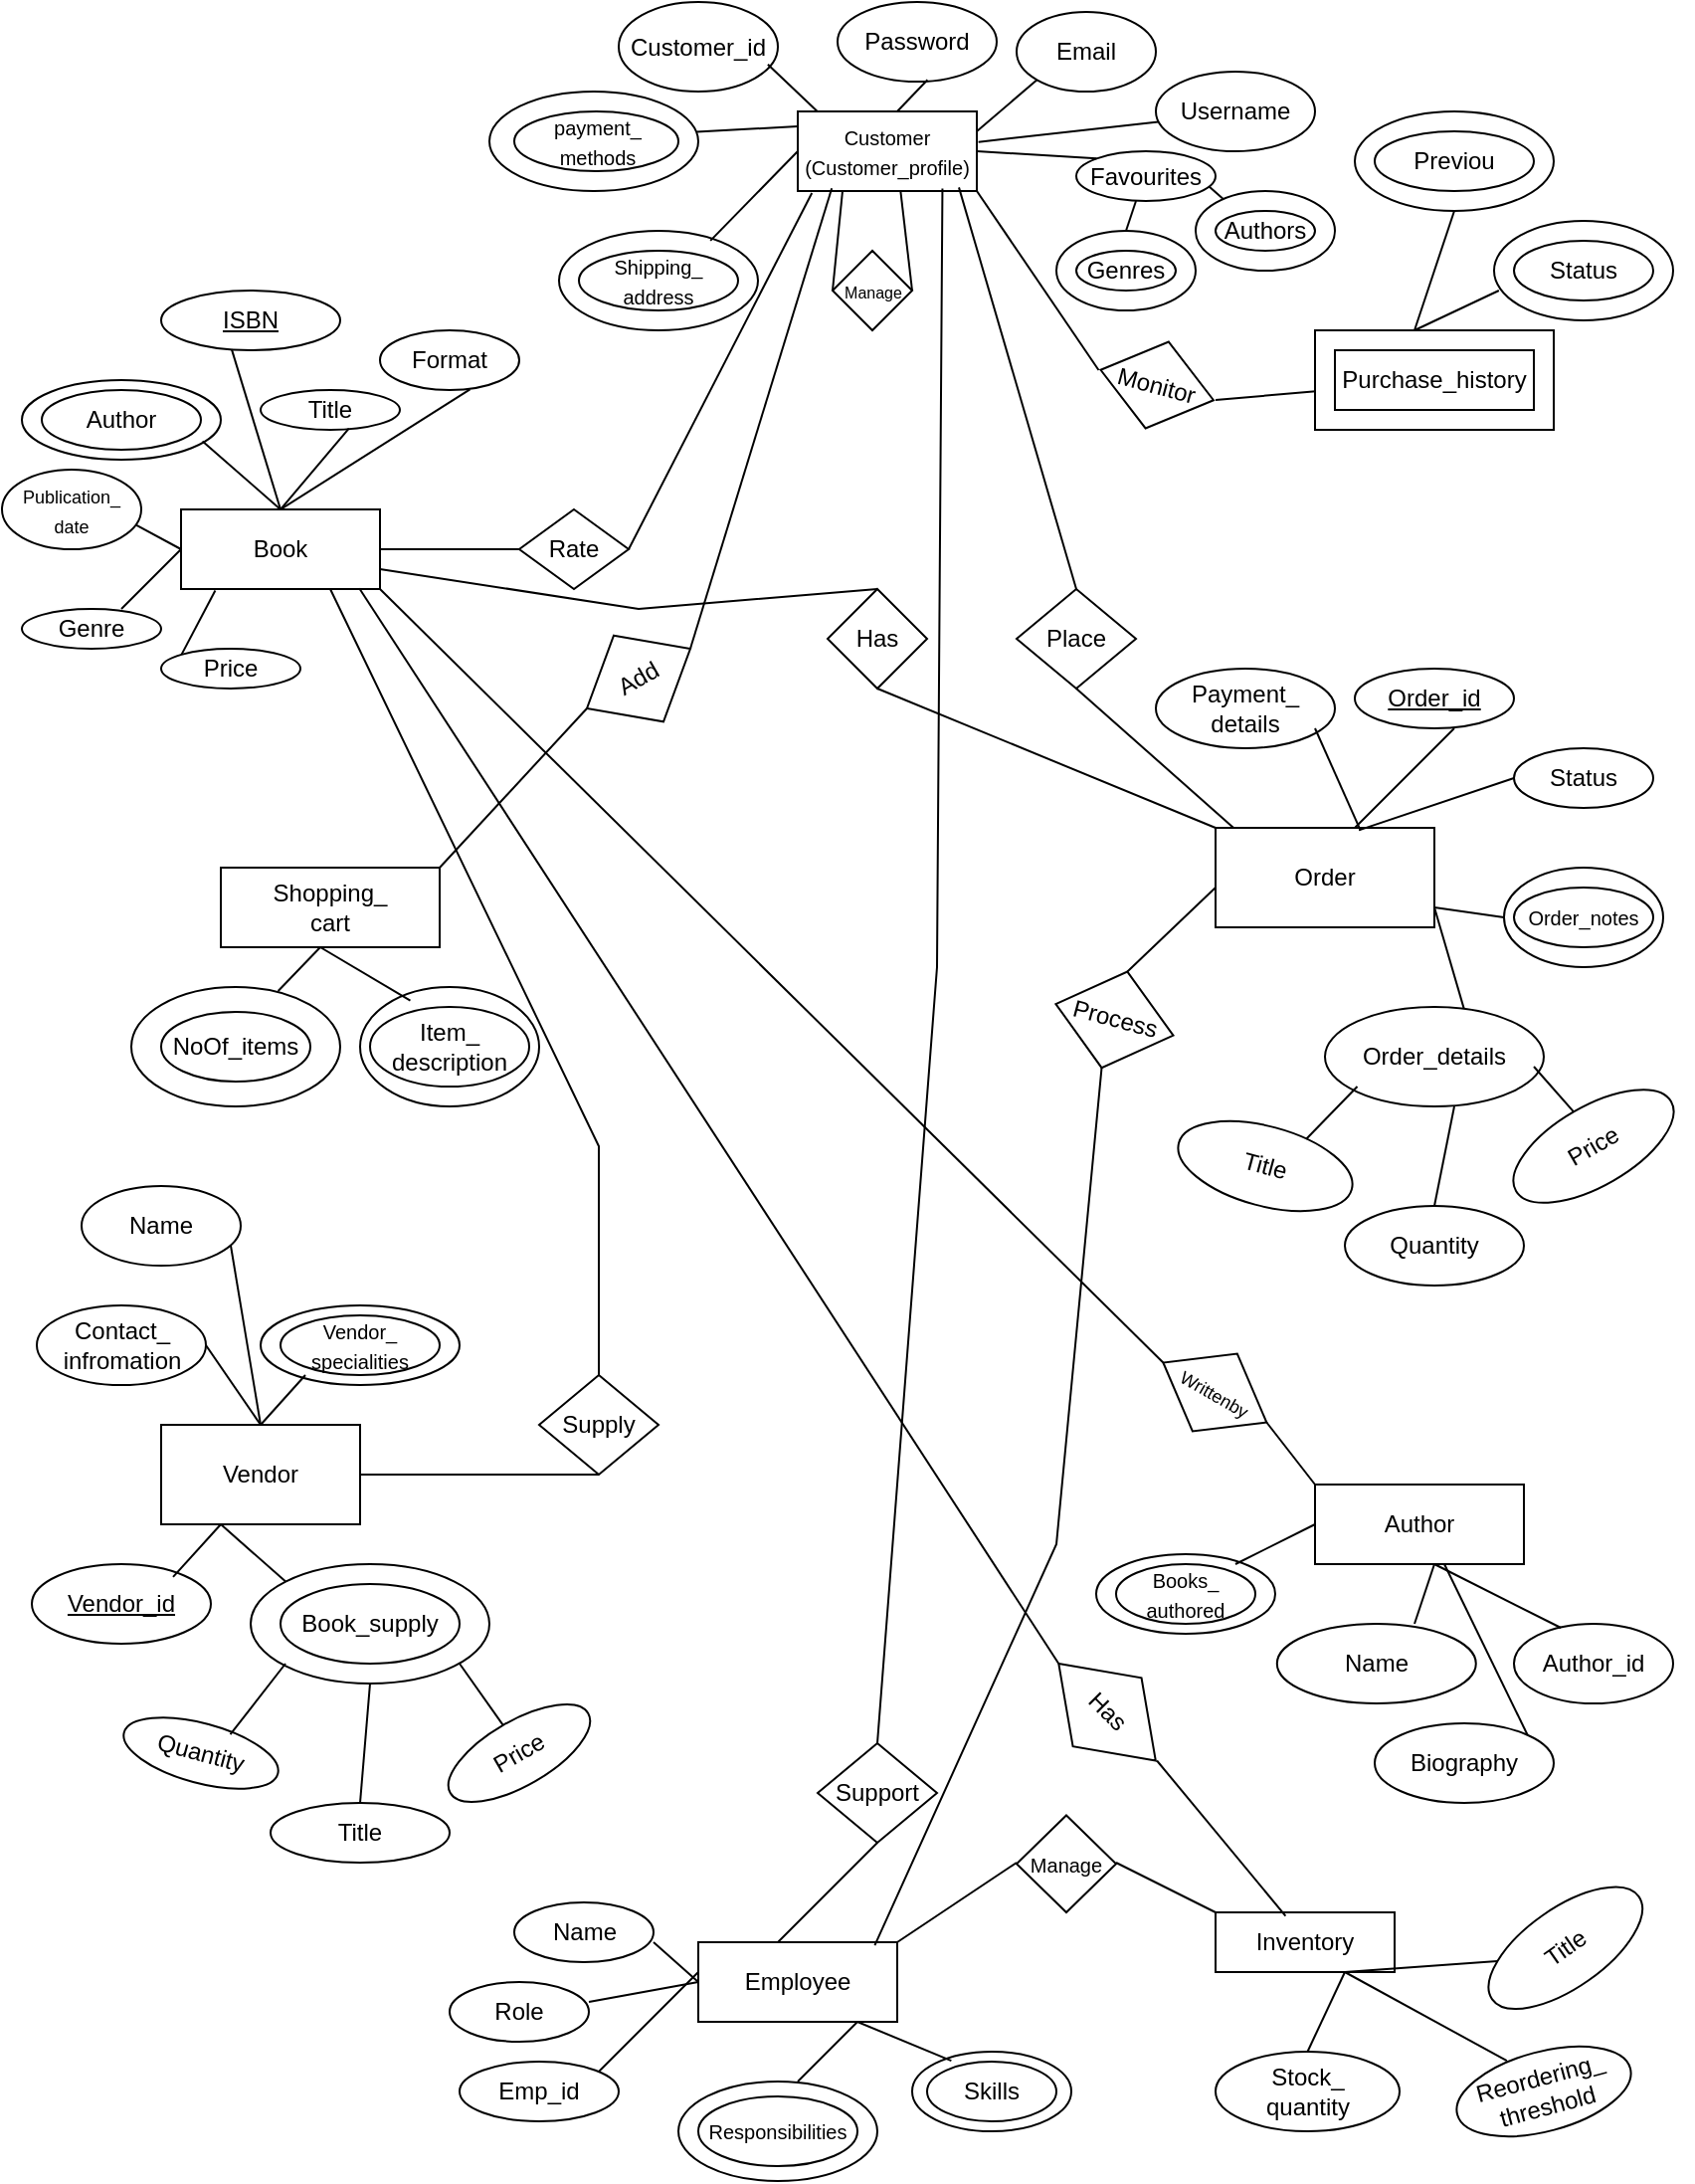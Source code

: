 <mxfile version="21.7.2" type="github">
  <diagram id="R2lEEEUBdFMjLlhIrx00" name="Page-1">
    <mxGraphModel dx="1400" dy="712" grid="1" gridSize="10" guides="1" tooltips="1" connect="1" arrows="1" fold="1" page="1" pageScale="1" pageWidth="850" pageHeight="1100" math="0" shadow="0" extFonts="Permanent Marker^https://fonts.googleapis.com/css?family=Permanent+Marker">
      <root>
        <mxCell id="0" />
        <mxCell id="1" parent="0" />
        <mxCell id="dAIizuToib5jn1bx-SM9-112" value="" style="ellipse;whiteSpace=wrap;html=1;" vertex="1" parent="1">
          <mxGeometry x="457.5" y="1035" width="80" height="40" as="geometry" />
        </mxCell>
        <mxCell id="dAIizuToib5jn1bx-SM9-104" value="" style="ellipse;whiteSpace=wrap;html=1;" vertex="1" parent="1">
          <mxGeometry x="550" y="785" width="90" height="40" as="geometry" />
        </mxCell>
        <mxCell id="dAIizuToib5jn1bx-SM9-101" value="" style="ellipse;whiteSpace=wrap;html=1;" vertex="1" parent="1">
          <mxGeometry x="180" y="500" width="90" height="60" as="geometry" />
        </mxCell>
        <mxCell id="dAIizuToib5jn1bx-SM9-100" value="" style="ellipse;whiteSpace=wrap;html=1;" vertex="1" parent="1">
          <mxGeometry x="65" y="500" width="105" height="60" as="geometry" />
        </mxCell>
        <mxCell id="dAIizuToib5jn1bx-SM9-93" value="Price" style="ellipse;whiteSpace=wrap;html=1;rotation=-30;" vertex="1" parent="1">
          <mxGeometry x="220" y="868.75" width="80" height="32.5" as="geometry" />
        </mxCell>
        <mxCell id="dAIizuToib5jn1bx-SM9-85" value="" style="ellipse;whiteSpace=wrap;html=1;" vertex="1" parent="1">
          <mxGeometry x="130" y="660" width="100" height="40" as="geometry" />
        </mxCell>
        <mxCell id="dAIizuToib5jn1bx-SM9-65" value="" style="ellipse;whiteSpace=wrap;html=1;" vertex="1" parent="1">
          <mxGeometry x="755" y="440" width="80" height="50" as="geometry" />
        </mxCell>
        <mxCell id="dAIizuToib5jn1bx-SM9-63" value="" style="ellipse;whiteSpace=wrap;html=1;" vertex="1" parent="1">
          <mxGeometry x="750" y="115" width="90" height="50" as="geometry" />
        </mxCell>
        <mxCell id="dAIizuToib5jn1bx-SM9-60" value="" style="rounded=0;whiteSpace=wrap;html=1;" vertex="1" parent="1">
          <mxGeometry x="660" y="170" width="120" height="50" as="geometry" />
        </mxCell>
        <mxCell id="dAIizuToib5jn1bx-SM9-46" value="" style="ellipse;whiteSpace=wrap;html=1;" vertex="1" parent="1">
          <mxGeometry x="10" y="195" width="100" height="40" as="geometry" />
        </mxCell>
        <mxCell id="dAIizuToib5jn1bx-SM9-16" value="" style="ellipse;whiteSpace=wrap;html=1;" vertex="1" parent="1">
          <mxGeometry x="530" y="120" width="70" height="40" as="geometry" />
        </mxCell>
        <mxCell id="dAIizuToib5jn1bx-SM9-13" value="" style="ellipse;whiteSpace=wrap;html=1;" vertex="1" parent="1">
          <mxGeometry x="600" y="100" width="70" height="40" as="geometry" />
        </mxCell>
        <mxCell id="dAIizuToib5jn1bx-SM9-12" value="" style="ellipse;whiteSpace=wrap;html=1;" vertex="1" parent="1">
          <mxGeometry x="280" y="120" width="100" height="50" as="geometry" />
        </mxCell>
        <mxCell id="dAIizuToib5jn1bx-SM9-10" value="" style="ellipse;whiteSpace=wrap;html=1;" vertex="1" parent="1">
          <mxGeometry x="245" y="50" width="105" height="50" as="geometry" />
        </mxCell>
        <mxCell id="dAIizuToib5jn1bx-SM9-9" value="Favourites" style="ellipse;whiteSpace=wrap;html=1;" vertex="1" parent="1">
          <mxGeometry x="540" y="80" width="70" height="25" as="geometry" />
        </mxCell>
        <mxCell id="dAIizuToib5jn1bx-SM9-1" value="&lt;font style=&quot;font-size: 10px;&quot;&gt;Customer&lt;br&gt;(Customer_profile)&lt;/font&gt;" style="rounded=0;whiteSpace=wrap;html=1;" vertex="1" parent="1">
          <mxGeometry x="400" y="60" width="90" height="40" as="geometry" />
        </mxCell>
        <mxCell id="dAIizuToib5jn1bx-SM9-2" value="&lt;font style=&quot;font-size: 10px;&quot;&gt;payment_&lt;br&gt;methods&lt;/font&gt;" style="ellipse;whiteSpace=wrap;html=1;" vertex="1" parent="1">
          <mxGeometry x="257.5" y="60" width="82.5" height="30" as="geometry" />
        </mxCell>
        <mxCell id="dAIizuToib5jn1bx-SM9-3" value="&lt;font style=&quot;font-size: 10px;&quot;&gt;Shipping_&lt;br&gt;address&lt;/font&gt;" style="ellipse;whiteSpace=wrap;html=1;" vertex="1" parent="1">
          <mxGeometry x="290" y="130" width="80" height="30" as="geometry" />
        </mxCell>
        <mxCell id="dAIizuToib5jn1bx-SM9-5" value="Password" style="ellipse;whiteSpace=wrap;html=1;" vertex="1" parent="1">
          <mxGeometry x="420" y="5" width="80" height="40" as="geometry" />
        </mxCell>
        <mxCell id="dAIizuToib5jn1bx-SM9-6" value="Username" style="ellipse;whiteSpace=wrap;html=1;" vertex="1" parent="1">
          <mxGeometry x="580" y="40" width="80" height="40" as="geometry" />
        </mxCell>
        <mxCell id="dAIizuToib5jn1bx-SM9-7" value="Email" style="ellipse;whiteSpace=wrap;html=1;" vertex="1" parent="1">
          <mxGeometry x="510" y="10" width="70" height="40" as="geometry" />
        </mxCell>
        <mxCell id="dAIizuToib5jn1bx-SM9-8" value="Customer_id" style="ellipse;whiteSpace=wrap;html=1;" vertex="1" parent="1">
          <mxGeometry x="310" y="5" width="80" height="45" as="geometry" />
        </mxCell>
        <mxCell id="dAIizuToib5jn1bx-SM9-14" value="Authors" style="ellipse;whiteSpace=wrap;html=1;" vertex="1" parent="1">
          <mxGeometry x="610" y="110" width="50" height="20" as="geometry" />
        </mxCell>
        <mxCell id="dAIizuToib5jn1bx-SM9-15" value="Genres" style="ellipse;whiteSpace=wrap;html=1;" vertex="1" parent="1">
          <mxGeometry x="540" y="130" width="50" height="20" as="geometry" />
        </mxCell>
        <mxCell id="dAIizuToib5jn1bx-SM9-20" value="" style="endArrow=none;html=1;rounded=0;exitX=0.5;exitY=0;exitDx=0;exitDy=0;" edge="1" parent="1" source="dAIizuToib5jn1bx-SM9-16">
          <mxGeometry width="50" height="50" relative="1" as="geometry">
            <mxPoint x="560" y="135" as="sourcePoint" />
            <mxPoint x="570" y="105" as="targetPoint" />
          </mxGeometry>
        </mxCell>
        <mxCell id="dAIizuToib5jn1bx-SM9-21" value="" style="endArrow=none;html=1;rounded=0;entryX=0.2;entryY=0.103;entryDx=0;entryDy=0;entryPerimeter=0;exitX=0.954;exitY=0.709;exitDx=0;exitDy=0;exitPerimeter=0;" edge="1" parent="1" source="dAIizuToib5jn1bx-SM9-9" target="dAIizuToib5jn1bx-SM9-13">
          <mxGeometry width="50" height="50" relative="1" as="geometry">
            <mxPoint x="590" y="80" as="sourcePoint" />
            <mxPoint x="630" y="120" as="targetPoint" />
          </mxGeometry>
        </mxCell>
        <mxCell id="dAIizuToib5jn1bx-SM9-22" value="" style="endArrow=none;html=1;rounded=0;exitX=1;exitY=0.5;exitDx=0;exitDy=0;entryX=0;entryY=0;entryDx=0;entryDy=0;" edge="1" parent="1" source="dAIizuToib5jn1bx-SM9-1" target="dAIizuToib5jn1bx-SM9-9">
          <mxGeometry width="50" height="50" relative="1" as="geometry">
            <mxPoint x="500" y="117.5" as="sourcePoint" />
            <mxPoint x="550" y="67.5" as="targetPoint" />
          </mxGeometry>
        </mxCell>
        <mxCell id="dAIizuToib5jn1bx-SM9-23" value="" style="endArrow=none;html=1;rounded=0;entryX=0;entryY=1;entryDx=0;entryDy=0;" edge="1" parent="1" target="dAIizuToib5jn1bx-SM9-7">
          <mxGeometry width="50" height="50" relative="1" as="geometry">
            <mxPoint x="490" y="70" as="sourcePoint" />
            <mxPoint x="520" y="50" as="targetPoint" />
          </mxGeometry>
        </mxCell>
        <mxCell id="dAIizuToib5jn1bx-SM9-24" value="" style="endArrow=none;html=1;rounded=0;entryX=0.015;entryY=0.63;entryDx=0;entryDy=0;entryPerimeter=0;exitX=1.009;exitY=0.383;exitDx=0;exitDy=0;exitPerimeter=0;" edge="1" parent="1" source="dAIizuToib5jn1bx-SM9-1" target="dAIizuToib5jn1bx-SM9-6">
          <mxGeometry width="50" height="50" relative="1" as="geometry">
            <mxPoint x="470" y="90" as="sourcePoint" />
            <mxPoint x="520" y="40" as="targetPoint" />
          </mxGeometry>
        </mxCell>
        <mxCell id="dAIizuToib5jn1bx-SM9-25" value="" style="endArrow=none;html=1;rounded=0;entryX=0.565;entryY=0.978;entryDx=0;entryDy=0;entryPerimeter=0;" edge="1" parent="1" target="dAIizuToib5jn1bx-SM9-5">
          <mxGeometry width="50" height="50" relative="1" as="geometry">
            <mxPoint x="450" y="60" as="sourcePoint" />
            <mxPoint x="500" y="10" as="targetPoint" />
          </mxGeometry>
        </mxCell>
        <mxCell id="dAIizuToib5jn1bx-SM9-26" value="" style="endArrow=none;html=1;rounded=0;entryX=0.108;entryY=-0.003;entryDx=0;entryDy=0;entryPerimeter=0;exitX=0.937;exitY=0.698;exitDx=0;exitDy=0;exitPerimeter=0;" edge="1" parent="1" source="dAIizuToib5jn1bx-SM9-8" target="dAIizuToib5jn1bx-SM9-1">
          <mxGeometry width="50" height="50" relative="1" as="geometry">
            <mxPoint x="360" y="80" as="sourcePoint" />
            <mxPoint x="410" y="30" as="targetPoint" />
          </mxGeometry>
        </mxCell>
        <mxCell id="dAIizuToib5jn1bx-SM9-27" value="" style="endArrow=none;html=1;rounded=0;exitX=0.992;exitY=0.405;exitDx=0;exitDy=0;exitPerimeter=0;" edge="1" parent="1" source="dAIizuToib5jn1bx-SM9-10">
          <mxGeometry width="50" height="50" relative="1" as="geometry">
            <mxPoint x="350" y="117.5" as="sourcePoint" />
            <mxPoint x="400" y="67.5" as="targetPoint" />
          </mxGeometry>
        </mxCell>
        <mxCell id="dAIizuToib5jn1bx-SM9-28" value="" style="endArrow=none;html=1;rounded=0;exitX=0.761;exitY=0.099;exitDx=0;exitDy=0;exitPerimeter=0;" edge="1" parent="1" source="dAIizuToib5jn1bx-SM9-12">
          <mxGeometry width="50" height="50" relative="1" as="geometry">
            <mxPoint x="360" y="120" as="sourcePoint" />
            <mxPoint x="400" y="80" as="targetPoint" />
          </mxGeometry>
        </mxCell>
        <mxCell id="dAIizuToib5jn1bx-SM9-31" value="Book" style="rounded=0;whiteSpace=wrap;html=1;" vertex="1" parent="1">
          <mxGeometry x="90" y="260" width="100" height="40" as="geometry" />
        </mxCell>
        <mxCell id="dAIizuToib5jn1bx-SM9-32" value="Order" style="rounded=0;whiteSpace=wrap;html=1;" vertex="1" parent="1">
          <mxGeometry x="610" y="420" width="110" height="50" as="geometry" />
        </mxCell>
        <mxCell id="dAIizuToib5jn1bx-SM9-33" value="Purchase_history" style="rounded=0;whiteSpace=wrap;html=1;" vertex="1" parent="1">
          <mxGeometry x="670" y="180" width="100" height="30" as="geometry" />
        </mxCell>
        <mxCell id="dAIizuToib5jn1bx-SM9-45" value="Author" style="ellipse;whiteSpace=wrap;html=1;" vertex="1" parent="1">
          <mxGeometry x="20" y="200" width="80" height="30" as="geometry" />
        </mxCell>
        <mxCell id="dAIizuToib5jn1bx-SM9-47" value="&lt;u&gt;ISBN&lt;/u&gt;" style="ellipse;whiteSpace=wrap;html=1;" vertex="1" parent="1">
          <mxGeometry x="80" y="150" width="90" height="30" as="geometry" />
        </mxCell>
        <mxCell id="dAIizuToib5jn1bx-SM9-48" value="Title" style="ellipse;whiteSpace=wrap;html=1;" vertex="1" parent="1">
          <mxGeometry x="130" y="200" width="70" height="20" as="geometry" />
        </mxCell>
        <mxCell id="dAIizuToib5jn1bx-SM9-49" value="Format" style="ellipse;whiteSpace=wrap;html=1;" vertex="1" parent="1">
          <mxGeometry x="190" y="170" width="70" height="30" as="geometry" />
        </mxCell>
        <mxCell id="dAIizuToib5jn1bx-SM9-50" value="&lt;font style=&quot;font-size: 9px;&quot;&gt;Publication_&lt;br&gt;date&lt;/font&gt;" style="ellipse;whiteSpace=wrap;html=1;" vertex="1" parent="1">
          <mxGeometry y="240" width="70" height="40" as="geometry" />
        </mxCell>
        <mxCell id="dAIizuToib5jn1bx-SM9-51" value="Genre" style="ellipse;whiteSpace=wrap;html=1;" vertex="1" parent="1">
          <mxGeometry x="10" y="310" width="70" height="20" as="geometry" />
        </mxCell>
        <mxCell id="dAIizuToib5jn1bx-SM9-52" value="Price" style="ellipse;whiteSpace=wrap;html=1;" vertex="1" parent="1">
          <mxGeometry x="80" y="330" width="70" height="20" as="geometry" />
        </mxCell>
        <mxCell id="dAIizuToib5jn1bx-SM9-53" value="" style="endArrow=none;html=1;rounded=0;exitX=0.5;exitY=0;exitDx=0;exitDy=0;entryX=0.646;entryY=0.99;entryDx=0;entryDy=0;entryPerimeter=0;" edge="1" parent="1" source="dAIizuToib5jn1bx-SM9-31" target="dAIizuToib5jn1bx-SM9-49">
          <mxGeometry width="50" height="50" relative="1" as="geometry">
            <mxPoint x="170" y="250" as="sourcePoint" />
            <mxPoint x="220" y="200" as="targetPoint" />
          </mxGeometry>
        </mxCell>
        <mxCell id="dAIizuToib5jn1bx-SM9-54" value="" style="endArrow=none;html=1;rounded=0;entryX=0.634;entryY=0.967;entryDx=0;entryDy=0;entryPerimeter=0;" edge="1" parent="1" target="dAIizuToib5jn1bx-SM9-48">
          <mxGeometry width="50" height="50" relative="1" as="geometry">
            <mxPoint x="140" y="260" as="sourcePoint" />
            <mxPoint x="190" y="210" as="targetPoint" />
          </mxGeometry>
        </mxCell>
        <mxCell id="dAIizuToib5jn1bx-SM9-55" value="" style="endArrow=none;html=1;rounded=0;entryX=0.394;entryY=0.986;entryDx=0;entryDy=0;entryPerimeter=0;" edge="1" parent="1" target="dAIizuToib5jn1bx-SM9-47">
          <mxGeometry width="50" height="50" relative="1" as="geometry">
            <mxPoint x="140" y="260" as="sourcePoint" />
            <mxPoint x="190" y="210" as="targetPoint" />
          </mxGeometry>
        </mxCell>
        <mxCell id="dAIizuToib5jn1bx-SM9-56" value="" style="endArrow=none;html=1;rounded=0;entryX=0.908;entryY=0.769;entryDx=0;entryDy=0;entryPerimeter=0;" edge="1" parent="1" target="dAIizuToib5jn1bx-SM9-46">
          <mxGeometry width="50" height="50" relative="1" as="geometry">
            <mxPoint x="140" y="260" as="sourcePoint" />
            <mxPoint x="190" y="210" as="targetPoint" />
          </mxGeometry>
        </mxCell>
        <mxCell id="dAIizuToib5jn1bx-SM9-57" value="" style="endArrow=none;html=1;rounded=0;exitX=0.963;exitY=0.695;exitDx=0;exitDy=0;exitPerimeter=0;" edge="1" parent="1" source="dAIizuToib5jn1bx-SM9-50">
          <mxGeometry width="50" height="50" relative="1" as="geometry">
            <mxPoint x="40" y="330" as="sourcePoint" />
            <mxPoint x="90" y="280" as="targetPoint" />
          </mxGeometry>
        </mxCell>
        <mxCell id="dAIizuToib5jn1bx-SM9-58" value="" style="endArrow=none;html=1;rounded=0;" edge="1" parent="1">
          <mxGeometry width="50" height="50" relative="1" as="geometry">
            <mxPoint x="60" y="310" as="sourcePoint" />
            <mxPoint x="90" y="280" as="targetPoint" />
          </mxGeometry>
        </mxCell>
        <mxCell id="dAIizuToib5jn1bx-SM9-59" value="" style="endArrow=none;html=1;rounded=0;exitX=0;exitY=0;exitDx=0;exitDy=0;entryX=0.172;entryY=1.018;entryDx=0;entryDy=0;entryPerimeter=0;" edge="1" parent="1" source="dAIizuToib5jn1bx-SM9-52" target="dAIizuToib5jn1bx-SM9-31">
          <mxGeometry width="50" height="50" relative="1" as="geometry">
            <mxPoint x="40" y="330" as="sourcePoint" />
            <mxPoint x="90" y="280" as="targetPoint" />
          </mxGeometry>
        </mxCell>
        <mxCell id="dAIizuToib5jn1bx-SM9-61" value="Status" style="ellipse;whiteSpace=wrap;html=1;" vertex="1" parent="1">
          <mxGeometry x="760" y="125" width="70" height="30" as="geometry" />
        </mxCell>
        <mxCell id="dAIizuToib5jn1bx-SM9-62" value="" style="ellipse;whiteSpace=wrap;html=1;" vertex="1" parent="1">
          <mxGeometry x="680" y="60" width="100" height="50" as="geometry" />
        </mxCell>
        <mxCell id="dAIizuToib5jn1bx-SM9-64" value="Previou" style="ellipse;whiteSpace=wrap;html=1;" vertex="1" parent="1">
          <mxGeometry x="690" y="70" width="80" height="30" as="geometry" />
        </mxCell>
        <mxCell id="dAIizuToib5jn1bx-SM9-66" value="&lt;font style=&quot;font-size: 10px;&quot;&gt;Order_notes&lt;/font&gt;" style="ellipse;whiteSpace=wrap;html=1;" vertex="1" parent="1">
          <mxGeometry x="760" y="450" width="70" height="30" as="geometry" />
        </mxCell>
        <mxCell id="dAIizuToib5jn1bx-SM9-67" value="Status" style="ellipse;whiteSpace=wrap;html=1;" vertex="1" parent="1">
          <mxGeometry x="760" y="380" width="70" height="30" as="geometry" />
        </mxCell>
        <mxCell id="dAIizuToib5jn1bx-SM9-68" value="&lt;u&gt;Order_id&lt;/u&gt;" style="ellipse;whiteSpace=wrap;html=1;" vertex="1" parent="1">
          <mxGeometry x="680" y="340" width="80" height="30" as="geometry" />
        </mxCell>
        <mxCell id="dAIizuToib5jn1bx-SM9-70" value="Price" style="ellipse;whiteSpace=wrap;html=1;rotation=-30;" vertex="1" parent="1">
          <mxGeometry x="755" y="560" width="90" height="40" as="geometry" />
        </mxCell>
        <mxCell id="dAIizuToib5jn1bx-SM9-71" value="Quantity" style="ellipse;whiteSpace=wrap;html=1;" vertex="1" parent="1">
          <mxGeometry x="675" y="610" width="90" height="40" as="geometry" />
        </mxCell>
        <mxCell id="dAIizuToib5jn1bx-SM9-72" value="Title" style="ellipse;whiteSpace=wrap;html=1;rotation=15;" vertex="1" parent="1">
          <mxGeometry x="590" y="570" width="90" height="40" as="geometry" />
        </mxCell>
        <mxCell id="dAIizuToib5jn1bx-SM9-73" value="Order_details" style="ellipse;whiteSpace=wrap;html=1;" vertex="1" parent="1">
          <mxGeometry x="665" y="510" width="110" height="50" as="geometry" />
        </mxCell>
        <mxCell id="dAIizuToib5jn1bx-SM9-75" value="Vendor" style="rounded=0;whiteSpace=wrap;html=1;" vertex="1" parent="1">
          <mxGeometry x="80" y="720" width="100" height="50" as="geometry" />
        </mxCell>
        <mxCell id="dAIizuToib5jn1bx-SM9-78" value="Author" style="rounded=0;whiteSpace=wrap;html=1;" vertex="1" parent="1">
          <mxGeometry x="660" y="750" width="105" height="40" as="geometry" />
        </mxCell>
        <mxCell id="dAIizuToib5jn1bx-SM9-86" value="&lt;font style=&quot;font-size: 10px;&quot;&gt;Vendor_&lt;br&gt;specialities&lt;/font&gt;" style="ellipse;whiteSpace=wrap;html=1;" vertex="1" parent="1">
          <mxGeometry x="140" y="665" width="80" height="30" as="geometry" />
        </mxCell>
        <mxCell id="dAIizuToib5jn1bx-SM9-87" value="&lt;u&gt;Vendor_id&lt;/u&gt;" style="ellipse;whiteSpace=wrap;html=1;" vertex="1" parent="1">
          <mxGeometry x="15" y="790" width="90" height="40" as="geometry" />
        </mxCell>
        <mxCell id="dAIizuToib5jn1bx-SM9-88" value="Name" style="ellipse;whiteSpace=wrap;html=1;" vertex="1" parent="1">
          <mxGeometry x="40" y="600" width="80" height="40" as="geometry" />
        </mxCell>
        <mxCell id="dAIizuToib5jn1bx-SM9-89" value="&lt;font style=&quot;font-size: 12px;&quot;&gt;Contact_&lt;br&gt;infromation&lt;/font&gt;" style="ellipse;whiteSpace=wrap;html=1;" vertex="1" parent="1">
          <mxGeometry x="17.5" y="660" width="85" height="40" as="geometry" />
        </mxCell>
        <mxCell id="dAIizuToib5jn1bx-SM9-90" value="Title" style="ellipse;whiteSpace=wrap;html=1;" vertex="1" parent="1">
          <mxGeometry x="135" y="910" width="90" height="30" as="geometry" />
        </mxCell>
        <mxCell id="dAIizuToib5jn1bx-SM9-91" value="Quantity" style="ellipse;whiteSpace=wrap;html=1;rotation=15;" vertex="1" parent="1">
          <mxGeometry x="60" y="870" width="80" height="30" as="geometry" />
        </mxCell>
        <mxCell id="dAIizuToib5jn1bx-SM9-92" value="" style="ellipse;whiteSpace=wrap;html=1;" vertex="1" parent="1">
          <mxGeometry x="125" y="790" width="120" height="60" as="geometry" />
        </mxCell>
        <mxCell id="dAIizuToib5jn1bx-SM9-94" value="Book_supply" style="ellipse;whiteSpace=wrap;html=1;" vertex="1" parent="1">
          <mxGeometry x="140" y="800" width="90" height="40" as="geometry" />
        </mxCell>
        <mxCell id="dAIizuToib5jn1bx-SM9-95" value="Payment_&lt;br&gt;details" style="ellipse;whiteSpace=wrap;html=1;" vertex="1" parent="1">
          <mxGeometry x="580" y="340" width="90" height="40" as="geometry" />
        </mxCell>
        <mxCell id="dAIizuToib5jn1bx-SM9-97" value="Shopping_&lt;br&gt;cart" style="rounded=0;whiteSpace=wrap;html=1;" vertex="1" parent="1">
          <mxGeometry x="110" y="440" width="110" height="40" as="geometry" />
        </mxCell>
        <mxCell id="dAIizuToib5jn1bx-SM9-98" value="NoOf_items" style="ellipse;whiteSpace=wrap;html=1;" vertex="1" parent="1">
          <mxGeometry x="80" y="512.5" width="75" height="35" as="geometry" />
        </mxCell>
        <mxCell id="dAIizuToib5jn1bx-SM9-99" value="Item_&lt;br&gt;description" style="ellipse;whiteSpace=wrap;html=1;" vertex="1" parent="1">
          <mxGeometry x="185" y="510" width="80" height="40" as="geometry" />
        </mxCell>
        <mxCell id="dAIizuToib5jn1bx-SM9-105" value="&lt;font style=&quot;font-size: 10px;&quot;&gt;Books_&lt;br&gt;authored&lt;/font&gt;" style="ellipse;whiteSpace=wrap;html=1;" vertex="1" parent="1">
          <mxGeometry x="560" y="790" width="70" height="30" as="geometry" />
        </mxCell>
        <mxCell id="dAIizuToib5jn1bx-SM9-106" value="Author_id" style="ellipse;whiteSpace=wrap;html=1;" vertex="1" parent="1">
          <mxGeometry x="760" y="820" width="80" height="40" as="geometry" />
        </mxCell>
        <mxCell id="dAIizuToib5jn1bx-SM9-107" value="Biography" style="ellipse;whiteSpace=wrap;html=1;" vertex="1" parent="1">
          <mxGeometry x="690" y="870" width="90" height="40" as="geometry" />
        </mxCell>
        <mxCell id="dAIizuToib5jn1bx-SM9-108" value="Name" style="ellipse;whiteSpace=wrap;html=1;" vertex="1" parent="1">
          <mxGeometry x="640.9" y="820" width="100" height="40" as="geometry" />
        </mxCell>
        <mxCell id="dAIizuToib5jn1bx-SM9-109" value="Employee" style="rounded=0;whiteSpace=wrap;html=1;" vertex="1" parent="1">
          <mxGeometry x="350" y="980" width="100" height="40" as="geometry" />
        </mxCell>
        <mxCell id="dAIizuToib5jn1bx-SM9-110" value="Skills" style="ellipse;whiteSpace=wrap;html=1;" vertex="1" parent="1">
          <mxGeometry x="465" y="1040" width="65" height="30" as="geometry" />
        </mxCell>
        <mxCell id="dAIizuToib5jn1bx-SM9-111" value="" style="ellipse;whiteSpace=wrap;html=1;" vertex="1" parent="1">
          <mxGeometry x="340" y="1050" width="100" height="50" as="geometry" />
        </mxCell>
        <mxCell id="dAIizuToib5jn1bx-SM9-113" value="&lt;font style=&quot;font-size: 10px;&quot;&gt;Responsibilities&lt;/font&gt;" style="ellipse;whiteSpace=wrap;html=1;" vertex="1" parent="1">
          <mxGeometry x="350" y="1057.5" width="80" height="35" as="geometry" />
        </mxCell>
        <mxCell id="dAIizuToib5jn1bx-SM9-114" value="Name" style="ellipse;whiteSpace=wrap;html=1;" vertex="1" parent="1">
          <mxGeometry x="257.5" y="960" width="70" height="30" as="geometry" />
        </mxCell>
        <mxCell id="dAIizuToib5jn1bx-SM9-115" value="Emp_id" style="ellipse;whiteSpace=wrap;html=1;" vertex="1" parent="1">
          <mxGeometry x="230" y="1040" width="80" height="30" as="geometry" />
        </mxCell>
        <mxCell id="dAIizuToib5jn1bx-SM9-116" value="Role" style="ellipse;whiteSpace=wrap;html=1;" vertex="1" parent="1">
          <mxGeometry x="225" y="1000" width="70" height="30" as="geometry" />
        </mxCell>
        <mxCell id="dAIizuToib5jn1bx-SM9-117" value="Inventory" style="rounded=0;whiteSpace=wrap;html=1;" vertex="1" parent="1">
          <mxGeometry x="610" y="965" width="90" height="30" as="geometry" />
        </mxCell>
        <mxCell id="dAIizuToib5jn1bx-SM9-118" value="Title" style="ellipse;whiteSpace=wrap;html=1;rotation=-35;" vertex="1" parent="1">
          <mxGeometry x="740.9" y="962.87" width="90" height="40" as="geometry" />
        </mxCell>
        <mxCell id="dAIizuToib5jn1bx-SM9-119" value="Reordering_&lt;br&gt;threshold" style="ellipse;whiteSpace=wrap;html=1;rotation=-15;" vertex="1" parent="1">
          <mxGeometry x="730" y="1035" width="90" height="40" as="geometry" />
        </mxCell>
        <mxCell id="dAIizuToib5jn1bx-SM9-120" value="Stock_&lt;br&gt;quantity" style="ellipse;whiteSpace=wrap;html=1;" vertex="1" parent="1">
          <mxGeometry x="610" y="1035" width="92.5" height="40" as="geometry" />
        </mxCell>
        <mxCell id="dAIizuToib5jn1bx-SM9-121" value="" style="endArrow=none;html=1;rounded=0;entryX=0.5;entryY=1;entryDx=0;entryDy=0;" edge="1" parent="1" target="dAIizuToib5jn1bx-SM9-62">
          <mxGeometry width="50" height="50" relative="1" as="geometry">
            <mxPoint x="710" y="170" as="sourcePoint" />
            <mxPoint x="760" y="120" as="targetPoint" />
            <Array as="points" />
          </mxGeometry>
        </mxCell>
        <mxCell id="dAIizuToib5jn1bx-SM9-122" value="" style="endArrow=none;html=1;rounded=0;entryX=0.027;entryY=0.7;entryDx=0;entryDy=0;entryPerimeter=0;" edge="1" parent="1" target="dAIizuToib5jn1bx-SM9-63">
          <mxGeometry width="50" height="50" relative="1" as="geometry">
            <mxPoint x="710" y="170" as="sourcePoint" />
            <mxPoint x="760" y="120" as="targetPoint" />
          </mxGeometry>
        </mxCell>
        <mxCell id="dAIizuToib5jn1bx-SM9-123" value="" style="endArrow=none;html=1;rounded=0;exitX=0.703;exitY=0.033;exitDx=0;exitDy=0;exitPerimeter=0;" edge="1" parent="1" source="dAIizuToib5jn1bx-SM9-100">
          <mxGeometry width="50" height="50" relative="1" as="geometry">
            <mxPoint x="110" y="530" as="sourcePoint" />
            <mxPoint x="160" y="480" as="targetPoint" />
          </mxGeometry>
        </mxCell>
        <mxCell id="dAIizuToib5jn1bx-SM9-124" value="" style="endArrow=none;html=1;rounded=0;exitX=0.253;exitY=-0.08;exitDx=0;exitDy=0;exitPerimeter=0;" edge="1" parent="1" source="dAIizuToib5jn1bx-SM9-99">
          <mxGeometry width="50" height="50" relative="1" as="geometry">
            <mxPoint x="110" y="530" as="sourcePoint" />
            <mxPoint x="160" y="480" as="targetPoint" />
          </mxGeometry>
        </mxCell>
        <mxCell id="dAIizuToib5jn1bx-SM9-125" value="" style="endArrow=none;html=1;rounded=0;exitX=0.635;exitY=0.016;exitDx=0;exitDy=0;exitPerimeter=0;" edge="1" parent="1" source="dAIizuToib5jn1bx-SM9-73">
          <mxGeometry width="50" height="50" relative="1" as="geometry">
            <mxPoint x="670" y="510" as="sourcePoint" />
            <mxPoint x="720" y="460" as="targetPoint" />
          </mxGeometry>
        </mxCell>
        <mxCell id="dAIizuToib5jn1bx-SM9-126" value="" style="endArrow=none;html=1;rounded=0;entryX=0;entryY=0.5;entryDx=0;entryDy=0;" edge="1" parent="1" target="dAIizuToib5jn1bx-SM9-65">
          <mxGeometry width="50" height="50" relative="1" as="geometry">
            <mxPoint x="720" y="460" as="sourcePoint" />
            <mxPoint x="770" y="410" as="targetPoint" />
          </mxGeometry>
        </mxCell>
        <mxCell id="dAIizuToib5jn1bx-SM9-127" value="" style="endArrow=none;html=1;rounded=0;entryX=0;entryY=0.5;entryDx=0;entryDy=0;exitX=0.655;exitY=0.024;exitDx=0;exitDy=0;exitPerimeter=0;" edge="1" parent="1" source="dAIizuToib5jn1bx-SM9-32" target="dAIizuToib5jn1bx-SM9-67">
          <mxGeometry width="50" height="50" relative="1" as="geometry">
            <mxPoint x="700" y="420" as="sourcePoint" />
            <mxPoint x="750" y="370" as="targetPoint" />
          </mxGeometry>
        </mxCell>
        <mxCell id="dAIizuToib5jn1bx-SM9-128" value="" style="endArrow=none;html=1;rounded=0;exitX=0.662;exitY=0.024;exitDx=0;exitDy=0;exitPerimeter=0;" edge="1" parent="1" source="dAIizuToib5jn1bx-SM9-32">
          <mxGeometry width="50" height="50" relative="1" as="geometry">
            <mxPoint x="660" y="420" as="sourcePoint" />
            <mxPoint x="660" y="370" as="targetPoint" />
          </mxGeometry>
        </mxCell>
        <mxCell id="dAIizuToib5jn1bx-SM9-129" value="" style="endArrow=none;html=1;rounded=0;" edge="1" parent="1">
          <mxGeometry width="50" height="50" relative="1" as="geometry">
            <mxPoint x="680" y="420" as="sourcePoint" />
            <mxPoint x="730" y="370" as="targetPoint" />
          </mxGeometry>
        </mxCell>
        <mxCell id="dAIizuToib5jn1bx-SM9-130" value="" style="endArrow=none;html=1;rounded=0;exitX=0.5;exitY=0;exitDx=0;exitDy=0;" edge="1" parent="1" source="dAIizuToib5jn1bx-SM9-70">
          <mxGeometry width="50" height="50" relative="1" as="geometry">
            <mxPoint x="720" y="597.5" as="sourcePoint" />
            <mxPoint x="770" y="540" as="targetPoint" />
          </mxGeometry>
        </mxCell>
        <mxCell id="dAIizuToib5jn1bx-SM9-131" value="" style="endArrow=none;html=1;rounded=0;exitX=0.5;exitY=0;exitDx=0;exitDy=0;" edge="1" parent="1" source="dAIizuToib5jn1bx-SM9-71">
          <mxGeometry width="50" height="50" relative="1" as="geometry">
            <mxPoint x="680" y="610" as="sourcePoint" />
            <mxPoint x="730" y="560" as="targetPoint" />
          </mxGeometry>
        </mxCell>
        <mxCell id="dAIizuToib5jn1bx-SM9-132" value="" style="endArrow=none;html=1;rounded=0;exitX=0.682;exitY=0.038;exitDx=0;exitDy=0;exitPerimeter=0;" edge="1" parent="1" source="dAIizuToib5jn1bx-SM9-72">
          <mxGeometry width="50" height="50" relative="1" as="geometry">
            <mxPoint x="660" y="570" as="sourcePoint" />
            <mxPoint x="681.25" y="550" as="targetPoint" />
          </mxGeometry>
        </mxCell>
        <mxCell id="dAIizuToib5jn1bx-SM9-133" value="" style="endArrow=none;html=1;rounded=0;exitX=0.5;exitY=0;exitDx=0;exitDy=0;" edge="1" parent="1" source="dAIizuToib5jn1bx-SM9-75">
          <mxGeometry width="50" height="50" relative="1" as="geometry">
            <mxPoint x="102.5" y="745" as="sourcePoint" />
            <mxPoint x="152.5" y="695" as="targetPoint" />
          </mxGeometry>
        </mxCell>
        <mxCell id="dAIizuToib5jn1bx-SM9-134" value="" style="endArrow=none;html=1;rounded=0;exitX=0.5;exitY=0;exitDx=0;exitDy=0;" edge="1" parent="1" source="dAIizuToib5jn1bx-SM9-75">
          <mxGeometry width="50" height="50" relative="1" as="geometry">
            <mxPoint x="65" y="680" as="sourcePoint" />
            <mxPoint x="115" y="630" as="targetPoint" />
          </mxGeometry>
        </mxCell>
        <mxCell id="dAIizuToib5jn1bx-SM9-135" value="" style="endArrow=none;html=1;rounded=0;exitX=0.5;exitY=0;exitDx=0;exitDy=0;" edge="1" parent="1" source="dAIizuToib5jn1bx-SM9-75">
          <mxGeometry width="50" height="50" relative="1" as="geometry">
            <mxPoint x="52.5" y="730" as="sourcePoint" />
            <mxPoint x="102.5" y="680" as="targetPoint" />
          </mxGeometry>
        </mxCell>
        <mxCell id="dAIizuToib5jn1bx-SM9-136" value="" style="endArrow=none;html=1;rounded=0;exitX=0.789;exitY=0.16;exitDx=0;exitDy=0;exitPerimeter=0;" edge="1" parent="1" source="dAIizuToib5jn1bx-SM9-87">
          <mxGeometry width="50" height="50" relative="1" as="geometry">
            <mxPoint x="60" y="820" as="sourcePoint" />
            <mxPoint x="110" y="770" as="targetPoint" />
          </mxGeometry>
        </mxCell>
        <mxCell id="dAIizuToib5jn1bx-SM9-137" value="" style="endArrow=none;html=1;rounded=0;exitX=0;exitY=0;exitDx=0;exitDy=0;" edge="1" parent="1" source="dAIizuToib5jn1bx-SM9-92">
          <mxGeometry width="50" height="50" relative="1" as="geometry">
            <mxPoint x="60" y="820" as="sourcePoint" />
            <mxPoint x="110" y="770" as="targetPoint" />
          </mxGeometry>
        </mxCell>
        <mxCell id="dAIizuToib5jn1bx-SM9-138" value="" style="endArrow=none;html=1;rounded=0;exitX=0.648;exitY=0.07;exitDx=0;exitDy=0;exitPerimeter=0;" edge="1" parent="1" source="dAIizuToib5jn1bx-SM9-91">
          <mxGeometry width="50" height="50" relative="1" as="geometry">
            <mxPoint x="92.5" y="890" as="sourcePoint" />
            <mxPoint x="142.5" y="840" as="targetPoint" />
          </mxGeometry>
        </mxCell>
        <mxCell id="dAIizuToib5jn1bx-SM9-139" value="" style="endArrow=none;html=1;rounded=0;exitX=0.5;exitY=0;exitDx=0;exitDy=0;" edge="1" parent="1" source="dAIizuToib5jn1bx-SM9-90">
          <mxGeometry width="50" height="50" relative="1" as="geometry">
            <mxPoint x="135" y="900" as="sourcePoint" />
            <mxPoint x="185" y="850" as="targetPoint" />
          </mxGeometry>
        </mxCell>
        <mxCell id="dAIizuToib5jn1bx-SM9-140" value="" style="endArrow=none;html=1;rounded=0;exitX=0.5;exitY=0;exitDx=0;exitDy=0;" edge="1" parent="1" source="dAIizuToib5jn1bx-SM9-93">
          <mxGeometry width="50" height="50" relative="1" as="geometry">
            <mxPoint x="180" y="890" as="sourcePoint" />
            <mxPoint x="230" y="840" as="targetPoint" />
          </mxGeometry>
        </mxCell>
        <mxCell id="dAIizuToib5jn1bx-SM9-141" value="" style="endArrow=none;html=1;rounded=0;" edge="1" parent="1">
          <mxGeometry width="50" height="50" relative="1" as="geometry">
            <mxPoint x="620" y="790" as="sourcePoint" />
            <mxPoint x="660" y="770" as="targetPoint" />
          </mxGeometry>
        </mxCell>
        <mxCell id="dAIizuToib5jn1bx-SM9-142" value="" style="endArrow=none;html=1;rounded=0;" edge="1" parent="1">
          <mxGeometry width="50" height="50" relative="1" as="geometry">
            <mxPoint x="710" y="820" as="sourcePoint" />
            <mxPoint x="720" y="790" as="targetPoint" />
          </mxGeometry>
        </mxCell>
        <mxCell id="dAIizuToib5jn1bx-SM9-143" value="" style="endArrow=none;html=1;rounded=0;exitX=1;exitY=0;exitDx=0;exitDy=0;" edge="1" parent="1" source="dAIizuToib5jn1bx-SM9-107">
          <mxGeometry width="50" height="50" relative="1" as="geometry">
            <mxPoint x="675" y="840" as="sourcePoint" />
            <mxPoint x="725" y="790" as="targetPoint" />
          </mxGeometry>
        </mxCell>
        <mxCell id="dAIizuToib5jn1bx-SM9-144" value="" style="endArrow=none;html=1;rounded=0;exitX=0.295;exitY=0.05;exitDx=0;exitDy=0;exitPerimeter=0;" edge="1" parent="1" source="dAIizuToib5jn1bx-SM9-106">
          <mxGeometry width="50" height="50" relative="1" as="geometry">
            <mxPoint x="670" y="840" as="sourcePoint" />
            <mxPoint x="720" y="790" as="targetPoint" />
          </mxGeometry>
        </mxCell>
        <mxCell id="dAIizuToib5jn1bx-SM9-145" value="" style="endArrow=none;html=1;rounded=0;exitX=0;exitY=0;exitDx=0;exitDy=0;" edge="1" parent="1" source="dAIizuToib5jn1bx-SM9-118">
          <mxGeometry width="50" height="50" relative="1" as="geometry">
            <mxPoint x="625" y="1045" as="sourcePoint" />
            <mxPoint x="675" y="995" as="targetPoint" />
          </mxGeometry>
        </mxCell>
        <mxCell id="dAIizuToib5jn1bx-SM9-146" value="" style="endArrow=none;html=1;rounded=0;exitX=0.345;exitY=0.008;exitDx=0;exitDy=0;exitPerimeter=0;" edge="1" parent="1" source="dAIizuToib5jn1bx-SM9-119">
          <mxGeometry width="50" height="50" relative="1" as="geometry">
            <mxPoint x="750" y="1040" as="sourcePoint" />
            <mxPoint x="675" y="995" as="targetPoint" />
          </mxGeometry>
        </mxCell>
        <mxCell id="dAIizuToib5jn1bx-SM9-147" value="" style="endArrow=none;html=1;rounded=0;exitX=0.5;exitY=0;exitDx=0;exitDy=0;" edge="1" parent="1" source="dAIizuToib5jn1bx-SM9-120">
          <mxGeometry width="50" height="50" relative="1" as="geometry">
            <mxPoint x="625" y="1045" as="sourcePoint" />
            <mxPoint x="675" y="995" as="targetPoint" />
          </mxGeometry>
        </mxCell>
        <mxCell id="dAIizuToib5jn1bx-SM9-148" value="" style="endArrow=none;html=1;rounded=0;exitX=0.246;exitY=0.115;exitDx=0;exitDy=0;exitPerimeter=0;" edge="1" parent="1" source="dAIizuToib5jn1bx-SM9-112">
          <mxGeometry width="50" height="50" relative="1" as="geometry">
            <mxPoint x="380" y="1070" as="sourcePoint" />
            <mxPoint x="430" y="1020" as="targetPoint" />
          </mxGeometry>
        </mxCell>
        <mxCell id="dAIizuToib5jn1bx-SM9-149" value="" style="endArrow=none;html=1;rounded=0;" edge="1" parent="1">
          <mxGeometry width="50" height="50" relative="1" as="geometry">
            <mxPoint x="400" y="1050" as="sourcePoint" />
            <mxPoint x="430" y="1020" as="targetPoint" />
          </mxGeometry>
        </mxCell>
        <mxCell id="dAIizuToib5jn1bx-SM9-150" value="" style="endArrow=none;html=1;rounded=0;exitX=0;exitY=0.5;exitDx=0;exitDy=0;" edge="1" parent="1" source="dAIizuToib5jn1bx-SM9-109">
          <mxGeometry width="50" height="50" relative="1" as="geometry">
            <mxPoint x="245" y="1060" as="sourcePoint" />
            <mxPoint x="295" y="1010" as="targetPoint" />
          </mxGeometry>
        </mxCell>
        <mxCell id="dAIizuToib5jn1bx-SM9-151" value="" style="endArrow=none;html=1;rounded=0;" edge="1" parent="1">
          <mxGeometry width="50" height="50" relative="1" as="geometry">
            <mxPoint x="350" y="1000" as="sourcePoint" />
            <mxPoint x="327.5" y="980" as="targetPoint" />
          </mxGeometry>
        </mxCell>
        <mxCell id="dAIizuToib5jn1bx-SM9-152" value="" style="endArrow=none;html=1;rounded=0;" edge="1" parent="1">
          <mxGeometry width="50" height="50" relative="1" as="geometry">
            <mxPoint x="300" y="1045" as="sourcePoint" />
            <mxPoint x="350" y="995" as="targetPoint" />
          </mxGeometry>
        </mxCell>
        <mxCell id="dAIizuToib5jn1bx-SM9-153" value="Add" style="rhombus;whiteSpace=wrap;html=1;rotation=-30;" vertex="1" parent="1">
          <mxGeometry x="290" y="320" width="60" height="50" as="geometry" />
        </mxCell>
        <mxCell id="dAIizuToib5jn1bx-SM9-154" value="" style="endArrow=none;html=1;rounded=0;entryX=0;entryY=0.5;entryDx=0;entryDy=0;" edge="1" parent="1" target="dAIizuToib5jn1bx-SM9-153">
          <mxGeometry width="50" height="50" relative="1" as="geometry">
            <mxPoint x="220" y="440" as="sourcePoint" />
            <mxPoint x="270" y="390" as="targetPoint" />
          </mxGeometry>
        </mxCell>
        <mxCell id="dAIizuToib5jn1bx-SM9-155" value="" style="endArrow=none;html=1;rounded=0;exitX=1;exitY=0.5;exitDx=0;exitDy=0;entryX=0.19;entryY=0.966;entryDx=0;entryDy=0;entryPerimeter=0;" edge="1" parent="1" source="dAIizuToib5jn1bx-SM9-153" target="dAIizuToib5jn1bx-SM9-1">
          <mxGeometry width="50" height="50" relative="1" as="geometry">
            <mxPoint x="350" y="330" as="sourcePoint" />
            <mxPoint x="390" y="280" as="targetPoint" />
          </mxGeometry>
        </mxCell>
        <mxCell id="dAIizuToib5jn1bx-SM9-156" value="Rate" style="rhombus;whiteSpace=wrap;html=1;" vertex="1" parent="1">
          <mxGeometry x="260" y="260" width="55" height="40" as="geometry" />
        </mxCell>
        <mxCell id="dAIizuToib5jn1bx-SM9-157" value="" style="endArrow=none;html=1;rounded=0;exitX=1;exitY=0.5;exitDx=0;exitDy=0;" edge="1" parent="1" source="dAIizuToib5jn1bx-SM9-31">
          <mxGeometry width="50" height="50" relative="1" as="geometry">
            <mxPoint x="210" y="330" as="sourcePoint" />
            <mxPoint x="260" y="280" as="targetPoint" />
          </mxGeometry>
        </mxCell>
        <mxCell id="dAIizuToib5jn1bx-SM9-158" value="" style="endArrow=none;html=1;rounded=0;entryX=0.079;entryY=1.024;entryDx=0;entryDy=0;entryPerimeter=0;" edge="1" parent="1" target="dAIizuToib5jn1bx-SM9-1">
          <mxGeometry width="50" height="50" relative="1" as="geometry">
            <mxPoint x="315" y="280" as="sourcePoint" />
            <mxPoint x="400" y="100" as="targetPoint" />
          </mxGeometry>
        </mxCell>
        <mxCell id="dAIizuToib5jn1bx-SM9-159" value="Monitor" style="rhombus;whiteSpace=wrap;html=1;rotation=15;" vertex="1" parent="1">
          <mxGeometry x="551.25" y="175" width="58.75" height="45" as="geometry" />
        </mxCell>
        <mxCell id="dAIizuToib5jn1bx-SM9-161" value="" style="endArrow=none;html=1;rounded=0;entryX=0.003;entryY=0.612;entryDx=0;entryDy=0;entryPerimeter=0;" edge="1" parent="1" target="dAIizuToib5jn1bx-SM9-60">
          <mxGeometry width="50" height="50" relative="1" as="geometry">
            <mxPoint x="610" y="205" as="sourcePoint" />
            <mxPoint x="660" y="155" as="targetPoint" />
          </mxGeometry>
        </mxCell>
        <mxCell id="dAIizuToib5jn1bx-SM9-162" value="" style="endArrow=none;html=1;rounded=0;exitX=1;exitY=1;exitDx=0;exitDy=0;" edge="1" parent="1" source="dAIizuToib5jn1bx-SM9-1">
          <mxGeometry width="50" height="50" relative="1" as="geometry">
            <mxPoint x="501.25" y="240" as="sourcePoint" />
            <mxPoint x="551.25" y="190" as="targetPoint" />
          </mxGeometry>
        </mxCell>
        <mxCell id="dAIizuToib5jn1bx-SM9-163" value="&lt;font style=&quot;font-size: 8px;&quot;&gt;Manage&lt;/font&gt;" style="rhombus;whiteSpace=wrap;html=1;" vertex="1" parent="1">
          <mxGeometry x="417.5" y="130" width="40" height="40" as="geometry" />
        </mxCell>
        <mxCell id="dAIizuToib5jn1bx-SM9-164" value="" style="endArrow=none;html=1;rounded=0;exitX=0.25;exitY=1;exitDx=0;exitDy=0;" edge="1" parent="1" source="dAIizuToib5jn1bx-SM9-1">
          <mxGeometry width="50" height="50" relative="1" as="geometry">
            <mxPoint x="367.5" y="200" as="sourcePoint" />
            <mxPoint x="417.5" y="150" as="targetPoint" />
          </mxGeometry>
        </mxCell>
        <mxCell id="dAIizuToib5jn1bx-SM9-165" value="" style="endArrow=none;html=1;rounded=0;entryX=0.574;entryY=0.998;entryDx=0;entryDy=0;entryPerimeter=0;" edge="1" parent="1" target="dAIizuToib5jn1bx-SM9-1">
          <mxGeometry width="50" height="50" relative="1" as="geometry">
            <mxPoint x="457.5" y="150" as="sourcePoint" />
            <mxPoint x="507.5" y="100" as="targetPoint" />
          </mxGeometry>
        </mxCell>
        <mxCell id="dAIizuToib5jn1bx-SM9-166" value="Place" style="rhombus;whiteSpace=wrap;html=1;direction=west;" vertex="1" parent="1">
          <mxGeometry x="510" y="300" width="60" height="50" as="geometry" />
        </mxCell>
        <mxCell id="dAIizuToib5jn1bx-SM9-168" value="" style="endArrow=none;html=1;rounded=0;entryX=0.9;entryY=0.955;entryDx=0;entryDy=0;entryPerimeter=0;" edge="1" parent="1" target="dAIizuToib5jn1bx-SM9-1">
          <mxGeometry width="50" height="50" relative="1" as="geometry">
            <mxPoint x="540" y="300" as="sourcePoint" />
            <mxPoint x="587.5" y="250" as="targetPoint" />
          </mxGeometry>
        </mxCell>
        <mxCell id="dAIizuToib5jn1bx-SM9-169" value="" style="endArrow=none;html=1;rounded=0;exitX=0.081;exitY=-0.003;exitDx=0;exitDy=0;exitPerimeter=0;" edge="1" parent="1" source="dAIizuToib5jn1bx-SM9-32">
          <mxGeometry width="50" height="50" relative="1" as="geometry">
            <mxPoint x="490" y="400" as="sourcePoint" />
            <mxPoint x="540" y="350" as="targetPoint" />
          </mxGeometry>
        </mxCell>
        <mxCell id="dAIizuToib5jn1bx-SM9-170" value="Has" style="rhombus;whiteSpace=wrap;html=1;rotation=0;" vertex="1" parent="1">
          <mxGeometry x="415" y="300" width="50" height="50" as="geometry" />
        </mxCell>
        <mxCell id="dAIizuToib5jn1bx-SM9-171" value="" style="endArrow=none;html=1;rounded=0;exitX=1;exitY=0.75;exitDx=0;exitDy=0;" edge="1" parent="1" source="dAIizuToib5jn1bx-SM9-31">
          <mxGeometry width="50" height="50" relative="1" as="geometry">
            <mxPoint x="200" y="310" as="sourcePoint" />
            <mxPoint x="440" y="300" as="targetPoint" />
            <Array as="points">
              <mxPoint x="320" y="310" />
            </Array>
          </mxGeometry>
        </mxCell>
        <mxCell id="dAIizuToib5jn1bx-SM9-172" value="" style="endArrow=none;html=1;rounded=0;exitX=0;exitY=0;exitDx=0;exitDy=0;" edge="1" parent="1" source="dAIizuToib5jn1bx-SM9-32">
          <mxGeometry width="50" height="50" relative="1" as="geometry">
            <mxPoint x="390" y="400" as="sourcePoint" />
            <mxPoint x="440" y="350" as="targetPoint" />
          </mxGeometry>
        </mxCell>
        <mxCell id="dAIizuToib5jn1bx-SM9-173" value="&lt;font style=&quot;font-size: 9px;&quot;&gt;Writtenby&lt;/font&gt;" style="rhombus;whiteSpace=wrap;html=1;rotation=30;" vertex="1" parent="1">
          <mxGeometry x="579.67" y="681.25" width="60" height="45" as="geometry" />
        </mxCell>
        <mxCell id="dAIizuToib5jn1bx-SM9-174" value="" style="endArrow=none;html=1;rounded=0;exitX=0;exitY=0;exitDx=0;exitDy=0;entryX=1;entryY=0.5;entryDx=0;entryDy=0;" edge="1" parent="1" source="dAIizuToib5jn1bx-SM9-78" target="dAIizuToib5jn1bx-SM9-173">
          <mxGeometry width="50" height="50" relative="1" as="geometry">
            <mxPoint x="582.5" y="770" as="sourcePoint" />
            <mxPoint x="640" y="720" as="targetPoint" />
          </mxGeometry>
        </mxCell>
        <mxCell id="dAIizuToib5jn1bx-SM9-175" value="" style="endArrow=none;html=1;rounded=0;exitX=1;exitY=1;exitDx=0;exitDy=0;entryX=0;entryY=0.5;entryDx=0;entryDy=0;" edge="1" parent="1" source="dAIizuToib5jn1bx-SM9-31" target="dAIizuToib5jn1bx-SM9-173">
          <mxGeometry width="50" height="50" relative="1" as="geometry">
            <mxPoint x="380" y="490" as="sourcePoint" />
            <mxPoint x="580" y="690" as="targetPoint" />
          </mxGeometry>
        </mxCell>
        <mxCell id="dAIizuToib5jn1bx-SM9-176" value="Has" style="rhombus;whiteSpace=wrap;html=1;rotation=45;" vertex="1" parent="1">
          <mxGeometry x="521.05" y="840" width="68.95" height="48.75" as="geometry" />
        </mxCell>
        <mxCell id="dAIizuToib5jn1bx-SM9-177" value="" style="endArrow=none;html=1;rounded=0;exitX=0.896;exitY=0.99;exitDx=0;exitDy=0;exitPerimeter=0;entryX=0;entryY=0.5;entryDx=0;entryDy=0;" edge="1" parent="1" source="dAIizuToib5jn1bx-SM9-31" target="dAIizuToib5jn1bx-SM9-176">
          <mxGeometry width="50" height="50" relative="1" as="geometry">
            <mxPoint x="270" y="490" as="sourcePoint" />
            <mxPoint x="530" y="838.75" as="targetPoint" />
          </mxGeometry>
        </mxCell>
        <mxCell id="dAIizuToib5jn1bx-SM9-178" value="" style="endArrow=none;html=1;rounded=0;exitX=0.391;exitY=0.06;exitDx=0;exitDy=0;exitPerimeter=0;" edge="1" parent="1" source="dAIizuToib5jn1bx-SM9-117">
          <mxGeometry width="50" height="50" relative="1" as="geometry">
            <mxPoint x="530.52" y="938.75" as="sourcePoint" />
            <mxPoint x="580.52" y="888.75" as="targetPoint" />
          </mxGeometry>
        </mxCell>
        <mxCell id="dAIizuToib5jn1bx-SM9-180" value="Supply" style="rhombus;whiteSpace=wrap;html=1;" vertex="1" parent="1">
          <mxGeometry x="270" y="695" width="60" height="50" as="geometry" />
        </mxCell>
        <mxCell id="dAIizuToib5jn1bx-SM9-181" value="" style="endArrow=none;html=1;rounded=0;exitX=1;exitY=0.5;exitDx=0;exitDy=0;" edge="1" parent="1" source="dAIizuToib5jn1bx-SM9-75">
          <mxGeometry width="50" height="50" relative="1" as="geometry">
            <mxPoint x="250" y="795" as="sourcePoint" />
            <mxPoint x="300" y="745" as="targetPoint" />
          </mxGeometry>
        </mxCell>
        <mxCell id="dAIizuToib5jn1bx-SM9-182" value="" style="endArrow=none;html=1;rounded=0;entryX=0.75;entryY=1;entryDx=0;entryDy=0;" edge="1" parent="1" target="dAIizuToib5jn1bx-SM9-31">
          <mxGeometry width="50" height="50" relative="1" as="geometry">
            <mxPoint x="300" y="695" as="sourcePoint" />
            <mxPoint x="270" y="460" as="targetPoint" />
            <Array as="points">
              <mxPoint x="300" y="580" />
            </Array>
          </mxGeometry>
        </mxCell>
        <mxCell id="dAIizuToib5jn1bx-SM9-183" value="&lt;font style=&quot;font-size: 10px;&quot;&gt;Manage&lt;/font&gt;" style="rhombus;whiteSpace=wrap;html=1;" vertex="1" parent="1">
          <mxGeometry x="510" y="916.25" width="50" height="48.75" as="geometry" />
        </mxCell>
        <mxCell id="dAIizuToib5jn1bx-SM9-184" value="" style="endArrow=none;html=1;rounded=0;exitX=1;exitY=0;exitDx=0;exitDy=0;" edge="1" parent="1" source="dAIizuToib5jn1bx-SM9-109">
          <mxGeometry width="50" height="50" relative="1" as="geometry">
            <mxPoint x="460" y="990" as="sourcePoint" />
            <mxPoint x="510" y="940" as="targetPoint" />
          </mxGeometry>
        </mxCell>
        <mxCell id="dAIizuToib5jn1bx-SM9-185" value="" style="endArrow=none;html=1;rounded=0;exitX=0;exitY=0;exitDx=0;exitDy=0;" edge="1" parent="1" source="dAIizuToib5jn1bx-SM9-117">
          <mxGeometry width="50" height="50" relative="1" as="geometry">
            <mxPoint x="510" y="990" as="sourcePoint" />
            <mxPoint x="560" y="940" as="targetPoint" />
          </mxGeometry>
        </mxCell>
        <mxCell id="dAIizuToib5jn1bx-SM9-186" value="Process" style="rhombus;whiteSpace=wrap;html=1;rotation=15;" vertex="1" parent="1">
          <mxGeometry x="528.66" y="491.43" width="61.13" height="50" as="geometry" />
        </mxCell>
        <mxCell id="dAIizuToib5jn1bx-SM9-187" value="Support" style="rhombus;whiteSpace=wrap;html=1;" vertex="1" parent="1">
          <mxGeometry x="410" y="880" width="60" height="50" as="geometry" />
        </mxCell>
        <mxCell id="dAIizuToib5jn1bx-SM9-189" value="" style="endArrow=none;html=1;rounded=0;entryX=0.808;entryY=0.969;entryDx=0;entryDy=0;entryPerimeter=0;" edge="1" parent="1" target="dAIizuToib5jn1bx-SM9-1">
          <mxGeometry width="50" height="50" relative="1" as="geometry">
            <mxPoint x="440" y="880" as="sourcePoint" />
            <mxPoint x="490" y="270" as="targetPoint" />
            <Array as="points">
              <mxPoint x="470" y="490" />
            </Array>
          </mxGeometry>
        </mxCell>
        <mxCell id="dAIizuToib5jn1bx-SM9-190" value="" style="endArrow=none;html=1;rounded=0;" edge="1" parent="1">
          <mxGeometry width="50" height="50" relative="1" as="geometry">
            <mxPoint x="390" y="980" as="sourcePoint" />
            <mxPoint x="440" y="930" as="targetPoint" />
          </mxGeometry>
        </mxCell>
        <mxCell id="dAIizuToib5jn1bx-SM9-192" value="" style="endArrow=none;html=1;rounded=0;exitX=0.5;exitY=0;exitDx=0;exitDy=0;" edge="1" parent="1" source="dAIizuToib5jn1bx-SM9-186">
          <mxGeometry width="50" height="50" relative="1" as="geometry">
            <mxPoint x="560" y="500" as="sourcePoint" />
            <mxPoint x="610" y="450" as="targetPoint" />
          </mxGeometry>
        </mxCell>
        <mxCell id="dAIizuToib5jn1bx-SM9-193" value="" style="endArrow=none;html=1;rounded=0;entryX=0.5;entryY=1;entryDx=0;entryDy=0;exitX=0.887;exitY=0.04;exitDx=0;exitDy=0;exitPerimeter=0;" edge="1" parent="1" source="dAIizuToib5jn1bx-SM9-109" target="dAIizuToib5jn1bx-SM9-186">
          <mxGeometry width="50" height="50" relative="1" as="geometry">
            <mxPoint x="450" y="980" as="sourcePoint" />
            <mxPoint x="551.25" y="541.43" as="targetPoint" />
            <Array as="points">
              <mxPoint x="530" y="780" />
            </Array>
          </mxGeometry>
        </mxCell>
      </root>
    </mxGraphModel>
  </diagram>
</mxfile>
